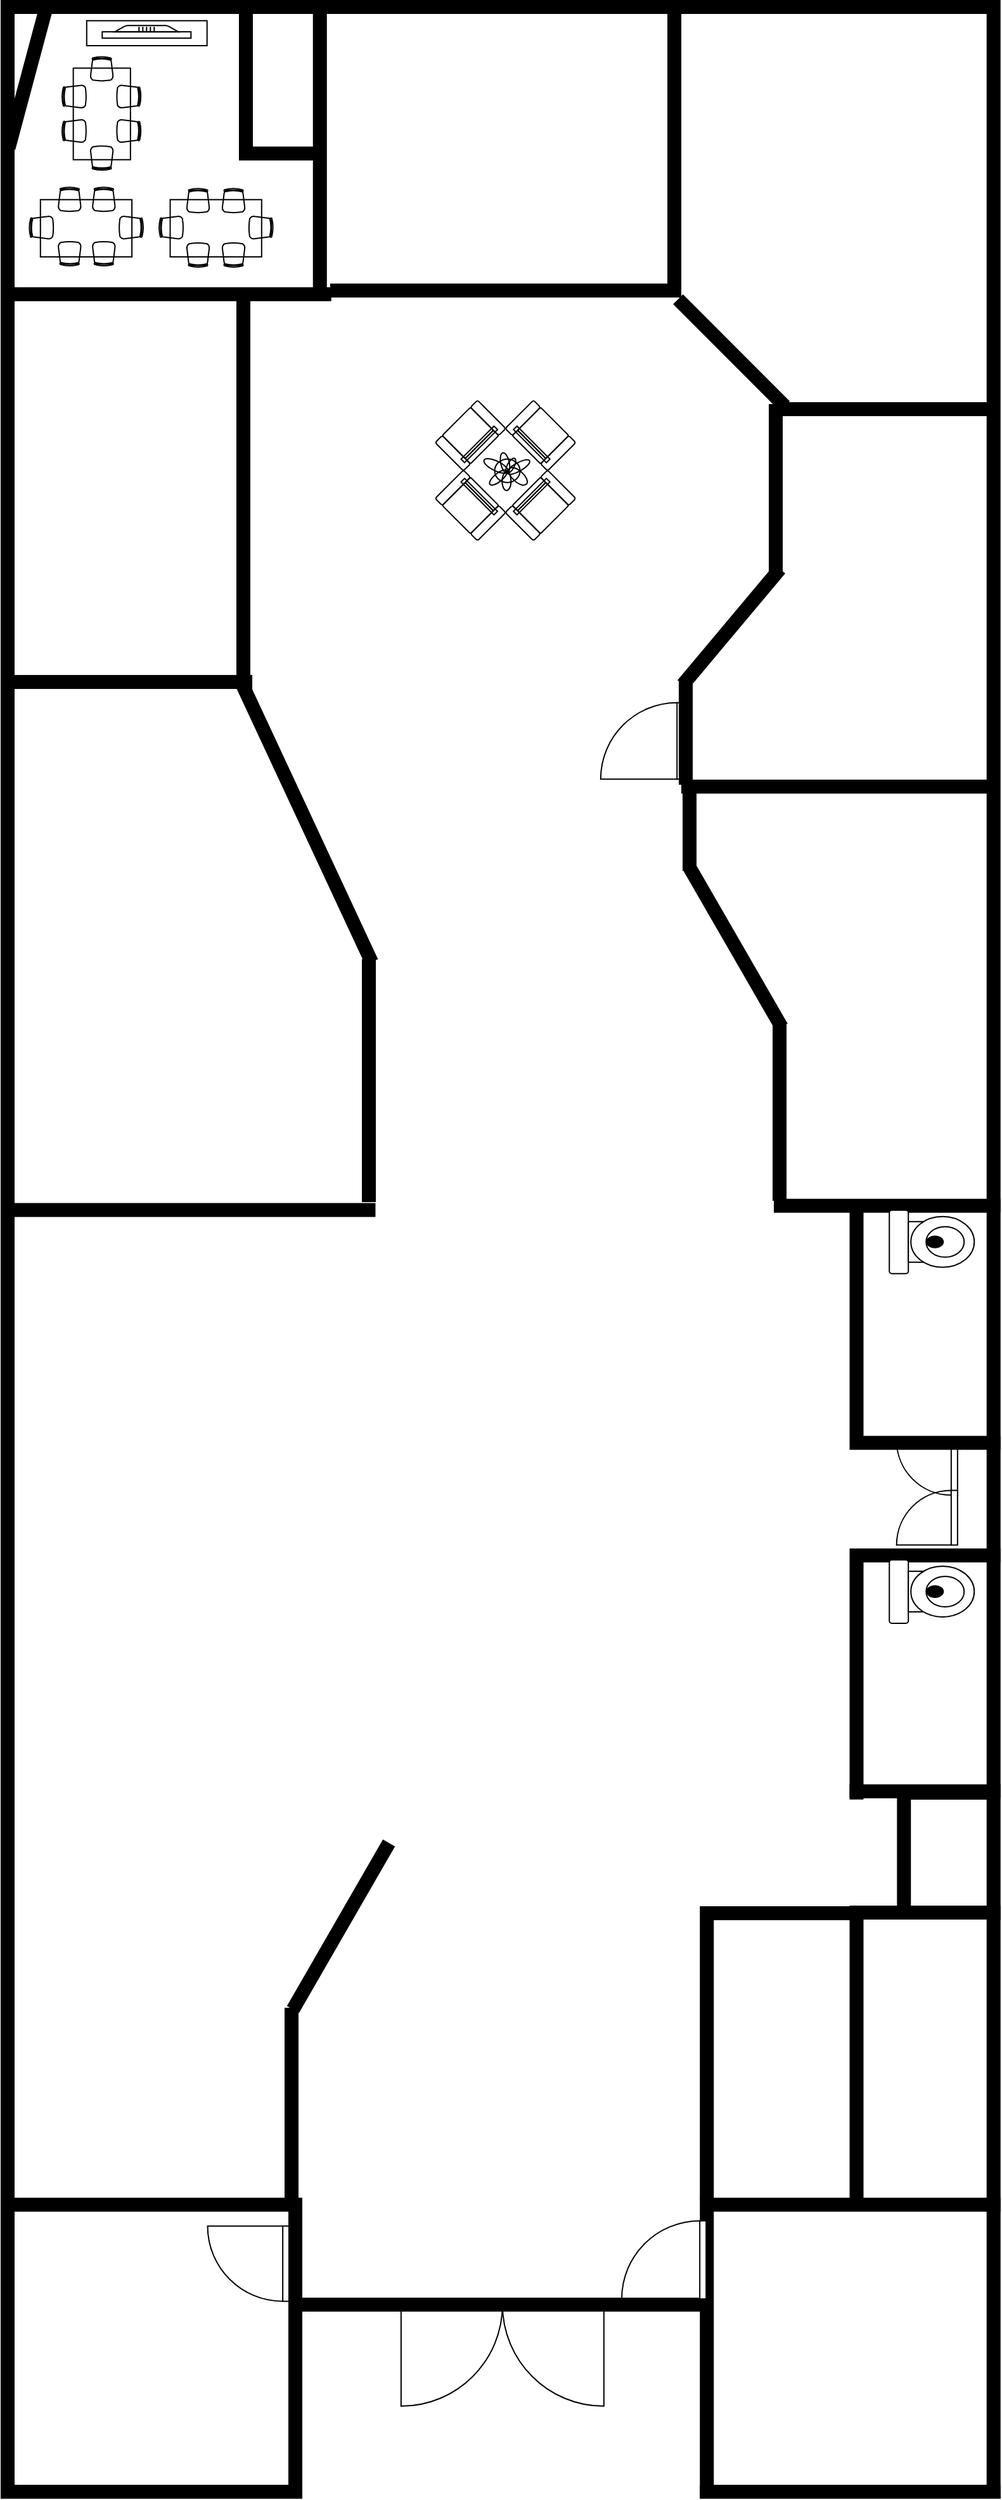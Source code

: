 <mxfile>
    <diagram id="dgVvvzZk0SjWQLnidcV5" name="Page-1">
        <mxGraphModel dx="3702" dy="3627" grid="0" gridSize="39.37" guides="0" tooltips="1" connect="0" arrows="0" fold="1" page="1" pageScale="1" pageWidth="827" pageHeight="1169" background="none" math="0" shadow="0">
            <root>
                <mxCell id="0"/>
                <mxCell id="1" parent="0"/>
                <mxCell id="N5z7B0Zgw7X8fARrvKfL-28" value="" style="verticalLabelPosition=bottom;html=1;verticalAlign=top;align=center;shape=mxgraph.floorplan.wall;fillColor=#000000;" vertex="1" parent="1">
                    <mxGeometry x="-1044" y="-1023.62" width="177.86" height="10" as="geometry"/>
                </mxCell>
                <mxCell id="N5z7B0Zgw7X8fARrvKfL-14" value="" style="verticalLabelPosition=bottom;html=1;verticalAlign=top;align=center;shape=mxgraph.floorplan.wallCorner;fillColor=#000000;" vertex="1" parent="1">
                    <mxGeometry x="-946.848" y="-561.022" width="78.74" height="100" as="geometry"/>
                </mxCell>
                <mxCell id="N5z7B0Zgw7X8fARrvKfL-12" value="" style="verticalLabelPosition=bottom;html=1;verticalAlign=top;align=center;shape=mxgraph.floorplan.wallCorner;fillColor=#000000;" vertex="1" parent="1">
                    <mxGeometry x="-984.25" y="-466.534" width="118.11" height="234.251" as="geometry"/>
                </mxCell>
                <mxCell id="lHgjmgHsNAgAAuu9DMxv-4" value="" style="verticalLabelPosition=bottom;html=1;verticalAlign=top;align=center;shape=mxgraph.floorplan.doorUneven;dx=0.5;fillColor=none;" parent="1" vertex="1">
                    <mxGeometry x="-1338.58" y="-157.48" width="160" height="85" as="geometry"/>
                </mxCell>
                <mxCell id="N5z7B0Zgw7X8fARrvKfL-1" value="" style="verticalLabelPosition=bottom;html=1;verticalAlign=top;align=center;shape=mxgraph.floorplan.wall;fillColor=#000000;direction=south;" parent="1" vertex="1">
                    <mxGeometry x="-1417.32" y="-118.11" height="100" as="geometry"/>
                </mxCell>
                <mxCell id="N5z7B0Zgw7X8fARrvKfL-4" value="" style="verticalLabelPosition=bottom;html=1;verticalAlign=top;align=center;shape=mxgraph.floorplan.wall;fillColor=#000000;" parent="1" vertex="1">
                    <mxGeometry x="-1654" y="-10" width="236.68" height="10" as="geometry"/>
                </mxCell>
                <mxCell id="N5z7B0Zgw7X8fARrvKfL-5" value="" style="verticalLabelPosition=bottom;html=1;verticalAlign=top;align=center;shape=mxgraph.floorplan.wall;fillColor=#000000;" parent="1" vertex="1">
                    <mxGeometry x="-1102.36" y="-10" width="236.22" height="10" as="geometry"/>
                </mxCell>
                <mxCell id="N5z7B0Zgw7X8fARrvKfL-6" value="" style="verticalLabelPosition=bottom;html=1;verticalAlign=top;align=center;shape=mxgraph.floorplan.wall;fillColor=#000000;" parent="1" vertex="1">
                    <mxGeometry x="-1417.32" y="-157.48" width="314.96" height="10" as="geometry"/>
                </mxCell>
                <mxCell id="lHgjmgHsNAgAAuu9DMxv-9" value="" style="verticalLabelPosition=bottom;html=1;verticalAlign=top;align=center;shape=mxgraph.floorplan.wallCorner;fillColor=#000000;direction=south;" parent="1" vertex="1">
                    <mxGeometry x="-1653.54" y="-236.22" width="236.54" height="236.22" as="geometry"/>
                </mxCell>
                <mxCell id="lHgjmgHsNAgAAuu9DMxv-10" value="" style="verticalLabelPosition=bottom;html=1;verticalAlign=top;align=center;shape=mxgraph.floorplan.wallCorner;fillColor=#000000;" parent="1" vertex="1">
                    <mxGeometry x="-1102.36" y="-236.22" width="236.22" height="236.22" as="geometry"/>
                </mxCell>
                <mxCell id="N5z7B0Zgw7X8fARrvKfL-9" value="" style="verticalLabelPosition=bottom;html=1;verticalAlign=top;align=center;shape=mxgraph.floorplan.doorRight;aspect=fixed;rotation=90;" vertex="1" parent="1">
                    <mxGeometry x="-1161.415" y="-220.472" width="61.58" height="65.42" as="geometry"/>
                </mxCell>
                <mxCell id="N5z7B0Zgw7X8fARrvKfL-10" value="" style="verticalLabelPosition=bottom;html=1;verticalAlign=top;align=center;shape=mxgraph.floorplan.wallCorner;fillColor=#000000;" parent="1" vertex="1">
                    <mxGeometry x="-1102.36" y="-466" width="124.36" height="229.78" as="geometry"/>
                </mxCell>
                <mxCell id="lHgjmgHsNAgAAuu9DMxv-13" value="" style="verticalLabelPosition=bottom;html=1;verticalAlign=top;align=center;shape=mxgraph.floorplan.wall;fillColor=#000000;" parent="1" vertex="1">
                    <mxGeometry x="-1394.005" y="-1745.004" width="275.59" height="10" as="geometry"/>
                </mxCell>
                <mxCell id="lHgjmgHsNAgAAuu9DMxv-15" value="" style="verticalLabelPosition=bottom;html=1;verticalAlign=top;align=center;shape=mxgraph.floorplan.wall;fillColor=#000000;rotation=0;" parent="1" vertex="1">
                    <mxGeometry x="-1117" y="-1354" width="246.53" height="10" as="geometry"/>
                </mxCell>
                <mxCell id="lHgjmgHsNAgAAuu9DMxv-14" value="" style="verticalLabelPosition=bottom;html=1;verticalAlign=top;align=center;shape=mxgraph.floorplan.wall;fillColor=#000000;direction=south;" parent="1" vertex="1">
                    <mxGeometry x="-1048" y="-1650" width="10" height="133" as="geometry"/>
                </mxCell>
                <mxCell id="lHgjmgHsNAgAAuu9DMxv-17" value="" style="verticalLabelPosition=bottom;html=1;verticalAlign=top;align=center;shape=mxgraph.floorplan.wall;fillColor=#000000;direction=south;rotation=90;" vertex="1" parent="1">
                    <mxGeometry x="-1526" y="-1864.0" width="10" height="253.78" as="geometry"/>
                </mxCell>
                <mxCell id="2" value="" style="verticalLabelPosition=bottom;html=1;verticalAlign=top;align=center;shape=mxgraph.floorplan.wall;fillColor=#000000;rotation=45;" vertex="1" parent="1">
                    <mxGeometry x="-1137" y="-1696" width="118.11" height="10" as="geometry"/>
                </mxCell>
                <mxCell id="3" value="" style="verticalLabelPosition=bottom;html=1;verticalAlign=top;align=center;shape=mxgraph.floorplan.wall;fillColor=#000000;direction=south;" vertex="1" parent="1">
                    <mxGeometry x="-1468" y="-1732" width="10" height="296.54" as="geometry"/>
                </mxCell>
                <mxCell id="lHgjmgHsNAgAAuu9DMxv-18" value="" style="verticalLabelPosition=bottom;html=1;verticalAlign=top;align=center;shape=mxgraph.floorplan.doorRight;aspect=fixed;fillColor=none;rotation=90;flipH=1;" vertex="1" parent="1">
                    <mxGeometry x="-1488.06" y="-216.26" width="59.28" height="62.99" as="geometry"/>
                </mxCell>
                <mxCell id="lHgjmgHsNAgAAuu9DMxv-16" value="" style="verticalLabelPosition=bottom;html=1;verticalAlign=top;align=center;shape=mxgraph.floorplan.wall;fillColor=#000000;direction=south;" vertex="1" parent="1">
                    <mxGeometry x="-1407.63" y="-1968" width="10" height="230" as="geometry"/>
                </mxCell>
                <mxCell id="6" value="" style="verticalLabelPosition=bottom;html=1;verticalAlign=top;align=center;shape=mxgraph.floorplan.wall;fillColor=#000000;rotation=0;" vertex="1" parent="1">
                    <mxGeometry x="-1643" y="-1436.46" width="186.53" height="10" as="geometry"/>
                </mxCell>
                <mxCell id="7" value="" style="verticalLabelPosition=bottom;html=1;verticalAlign=top;align=center;shape=mxgraph.floorplan.wall;fillColor=#000000;rotation=65;" vertex="1" parent="1">
                    <mxGeometry x="-1532" y="-1324.46" width="239" height="10" as="geometry"/>
                </mxCell>
                <mxCell id="8" value="" style="verticalLabelPosition=bottom;html=1;verticalAlign=top;align=center;shape=mxgraph.floorplan.wall;fillColor=#000000;direction=south;" vertex="1" parent="1">
                    <mxGeometry x="-1369" y="-1212.46" width="10" height="190.46" as="geometry"/>
                </mxCell>
                <mxCell id="9" value="" style="verticalLabelPosition=bottom;html=1;verticalAlign=top;align=center;shape=mxgraph.floorplan.doorRight;aspect=fixed;rotation=90;" vertex="1" parent="1">
                    <mxGeometry x="-1177.996" y="-1417" width="60.236" height="64.01" as="geometry"/>
                </mxCell>
                <mxCell id="10" value="" style="verticalLabelPosition=bottom;html=1;verticalAlign=top;align=center;shape=mxgraph.floorplan.wall;fillColor=#000000;direction=south;rotation=0;" vertex="1" parent="1">
                    <mxGeometry x="-1116" y="-1346" width="10" height="63" as="geometry"/>
                </mxCell>
                <mxCell id="11" value="" style="verticalLabelPosition=bottom;html=1;verticalAlign=top;align=center;shape=mxgraph.floorplan.wall;fillColor=#000000;rotation=60;" vertex="1" parent="1">
                    <mxGeometry x="-1147.67" y="-1227.88" width="145.34" height="10" as="geometry"/>
                </mxCell>
                <mxCell id="12" value="" style="verticalLabelPosition=bottom;html=1;verticalAlign=top;align=center;shape=mxgraph.floorplan.wall;fillColor=#000000;direction=south;rotation=90;" vertex="1" parent="1">
                    <mxGeometry x="-960" y="-1733" width="10" height="173" as="geometry"/>
                </mxCell>
                <mxCell id="lHgjmgHsNAgAAuu9DMxv-25" value="" style="group" connectable="0" vertex="1" parent="1">
                    <mxGeometry x="-1311.69" y="-1653.541" width="110.962" height="110.804" as="geometry"/>
                </mxCell>
                <mxCell id="lHgjmgHsNAgAAuu9DMxv-19" value="" style="verticalLabelPosition=bottom;html=1;verticalAlign=top;align=center;shape=mxgraph.floorplan.sofa;fillColor=none;rotation=-45;" vertex="1" parent="lHgjmgHsNAgAAuu9DMxv-25">
                    <mxGeometry x="59.49" y="67.211" width="47.25" height="31.5" as="geometry"/>
                </mxCell>
                <mxCell id="lHgjmgHsNAgAAuu9DMxv-20" value="" style="verticalLabelPosition=bottom;html=1;verticalAlign=top;align=center;shape=mxgraph.floorplan.plant;fillColor=none;" vertex="1" parent="lHgjmgHsNAgAAuu9DMxv-25">
                    <mxGeometry x="39.65" y="39.651" width="31.49" height="31.5" as="geometry"/>
                </mxCell>
                <mxCell id="lHgjmgHsNAgAAuu9DMxv-21" value="" style="verticalLabelPosition=bottom;html=1;verticalAlign=top;align=center;shape=mxgraph.floorplan.sofa;fillColor=none;rotation=45;" vertex="1" parent="lHgjmgHsNAgAAuu9DMxv-25">
                    <mxGeometry x="4.217" y="67.208" width="47.25" height="31.5" as="geometry"/>
                </mxCell>
                <mxCell id="lHgjmgHsNAgAAuu9DMxv-22" value="" style="verticalLabelPosition=bottom;html=1;verticalAlign=top;align=center;shape=mxgraph.floorplan.sofa;fillColor=none;rotation=-135;" vertex="1" parent="lHgjmgHsNAgAAuu9DMxv-25">
                    <mxGeometry x="59.494" y="12.095" width="47.25" height="31.5" as="geometry"/>
                </mxCell>
                <mxCell id="lHgjmgHsNAgAAuu9DMxv-23" value="" style="verticalLabelPosition=bottom;html=1;verticalAlign=top;align=center;shape=mxgraph.floorplan.sofa;fillColor=none;rotation=-225;" vertex="1" parent="lHgjmgHsNAgAAuu9DMxv-25">
                    <mxGeometry x="4.221" y="12.092" width="47.25" height="31.5" as="geometry"/>
                </mxCell>
                <mxCell id="15" value="" style="verticalLabelPosition=bottom;html=1;verticalAlign=top;align=center;shape=mxgraph.floorplan.wall;fillColor=#000000;direction=south;" vertex="1" parent="1">
                    <mxGeometry x="-1128.0" y="-1966" width="10" height="230" as="geometry"/>
                </mxCell>
                <mxCell id="lHgjmgHsNAgAAuu9DMxv-26" value="" style="verticalLabelPosition=bottom;html=1;verticalAlign=top;align=center;shape=mxgraph.floorplan.flat_tv;fillColor=none;" vertex="1" parent="1">
                    <mxGeometry x="-1574.34" y="-1948.93" width="70" height="10" as="geometry"/>
                </mxCell>
                <mxCell id="14" value="" style="verticalLabelPosition=bottom;html=1;verticalAlign=top;align=center;shape=mxgraph.floorplan.wall;fillColor=#000000;direction=south;rotation=0;" vertex="1" parent="1">
                    <mxGeometry x="-1045" y="-1163" width="10" height="140" as="geometry"/>
                </mxCell>
                <mxCell id="N5z7B0Zgw7X8fARrvKfL-29" value="" style="verticalLabelPosition=bottom;html=1;verticalAlign=top;align=center;shape=mxgraph.floorplan.doorLeft;aspect=fixed;rotation=90;" vertex="1" parent="1">
                    <mxGeometry x="-944" y="-835" width="43.08" height="45.77" as="geometry"/>
                </mxCell>
                <mxCell id="4" value="" style="verticalLabelPosition=bottom;html=1;verticalAlign=top;align=center;shape=mxgraph.floorplan.wall;fillColor=#000000;direction=south;rotation=40;" vertex="1" parent="1">
                    <mxGeometry x="-1083" y="-1534" width="10" height="118.11" as="geometry"/>
                </mxCell>
                <mxCell id="N5z7B0Zgw7X8fARrvKfL-32" value="" style="verticalLabelPosition=bottom;html=1;verticalAlign=top;align=center;shape=mxgraph.floorplan.doorRight;aspect=fixed;rotation=90;" vertex="1" parent="1">
                    <mxGeometry x="-944" y="-795.63" width="43.08" height="45.77" as="geometry"/>
                </mxCell>
                <mxCell id="N5z7B0Zgw7X8fARrvKfL-37" value="" style="verticalLabelPosition=bottom;html=1;verticalAlign=top;align=center;shape=mxgraph.floorplan.wallCorner;fillColor=#000000;direction=north" vertex="1" parent="1">
                    <mxGeometry x="-984.25" y="-1015" width="118.11" height="188.23" as="geometry"/>
                </mxCell>
                <mxCell id="5" value="" style="verticalLabelPosition=bottom;html=1;verticalAlign=top;align=center;shape=mxgraph.floorplan.wall;fillColor=#000000;direction=south;rotation=0;" vertex="1" parent="1">
                    <mxGeometry x="-1119" y="-1433" width="10" height="82" as="geometry"/>
                </mxCell>
                <mxCell id="lHgjmgHsNAgAAuu9DMxv-42" value="" style="group" connectable="0" vertex="1" parent="1">
                    <mxGeometry x="-1606.292" y="-1924.508" width="62.697" height="89.869" as="geometry"/>
                </mxCell>
                <mxCell id="lHgjmgHsNAgAAuu9DMxv-34" value="" style="verticalLabelPosition=bottom;html=1;verticalAlign=top;align=center;shape=mxgraph.floorplan.office_chair;shadow=0;fillColor=none;rotation=90;" vertex="1" parent="lHgjmgHsNAgAAuu9DMxv-42">
                    <mxGeometry x="43.981" y="21.904" width="18.04" height="19.393" as="geometry"/>
                </mxCell>
                <mxCell id="lHgjmgHsNAgAAuu9DMxv-35" value="" style="verticalLabelPosition=bottom;html=1;verticalAlign=top;align=center;shape=mxgraph.floorplan.office_chair;shadow=0;direction=west;fillColor=none;rotation=90;" vertex="1" parent="lHgjmgHsNAgAAuu9DMxv-42">
                    <mxGeometry x="0.677" y="21.904" width="18.04" height="19.393" as="geometry"/>
                </mxCell>
                <mxCell id="lHgjmgHsNAgAAuu9DMxv-36" value="" style="verticalLabelPosition=bottom;html=1;verticalAlign=top;align=center;shape=mxgraph.floorplan.office_chair;shadow=0;direction=north;fillColor=none;rotation=90;" vertex="1" parent="lHgjmgHsNAgAAuu9DMxv-42">
                    <mxGeometry x="21.904" y="0.677" width="19.393" height="18.04" as="geometry"/>
                </mxCell>
                <mxCell id="lHgjmgHsNAgAAuu9DMxv-37" value="" style="verticalLabelPosition=bottom;html=1;verticalAlign=top;align=center;shape=mxgraph.floorplan.office_chair;shadow=0;direction=south;fillColor=none;rotation=90;" vertex="1" parent="lHgjmgHsNAgAAuu9DMxv-42">
                    <mxGeometry x="21.904" y="71.153" width="19.393" height="18.04" as="geometry"/>
                </mxCell>
                <mxCell id="lHgjmgHsNAgAAuu9DMxv-38" value="" style="verticalLabelPosition=bottom;html=1;verticalAlign=top;align=center;shape=mxgraph.floorplan.office_chair;shadow=0;fillColor=none;rotation=90;" vertex="1" parent="lHgjmgHsNAgAAuu9DMxv-42">
                    <mxGeometry x="43.981" y="49.076" width="18.04" height="19.393" as="geometry"/>
                </mxCell>
                <mxCell id="lHgjmgHsNAgAAuu9DMxv-39" value="" style="verticalLabelPosition=bottom;html=1;verticalAlign=top;align=center;shape=mxgraph.floorplan.office_chair;shadow=0;direction=west;fillColor=none;rotation=90;" vertex="1" parent="lHgjmgHsNAgAAuu9DMxv-42">
                    <mxGeometry x="0.677" y="49.076" width="18.04" height="19.393" as="geometry"/>
                </mxCell>
                <mxCell id="lHgjmgHsNAgAAuu9DMxv-40" value="" style="shape=rect;shadow=0;fillColor=none;rotation=90;" vertex="1" parent="lHgjmgHsNAgAAuu9DMxv-42">
                    <mxGeometry x="-4.418" y="22.753" width="72.16" height="45.1" as="geometry"/>
                </mxCell>
                <mxCell id="lHgjmgHsNAgAAuu9DMxv-43" value="" style="group;rotation=90;" connectable="0" vertex="1" parent="1">
                    <mxGeometry x="-1618.105" y="-1834.641" width="62.697" height="89.869" as="geometry"/>
                </mxCell>
                <mxCell id="lHgjmgHsNAgAAuu9DMxv-44" value="" style="verticalLabelPosition=bottom;html=1;verticalAlign=top;align=center;shape=mxgraph.floorplan.office_chair;shadow=0;fillColor=none;rotation=180;" vertex="1" parent="lHgjmgHsNAgAAuu9DMxv-43">
                    <mxGeometry x="36" y="56" width="18.04" height="19.393" as="geometry"/>
                </mxCell>
                <mxCell id="lHgjmgHsNAgAAuu9DMxv-45" value="" style="verticalLabelPosition=bottom;html=1;verticalAlign=top;align=center;shape=mxgraph.floorplan.office_chair;shadow=0;direction=west;fillColor=none;rotation=180;" vertex="1" parent="lHgjmgHsNAgAAuu9DMxv-43">
                    <mxGeometry x="36" y="13" width="18.04" height="19.393" as="geometry"/>
                </mxCell>
                <mxCell id="lHgjmgHsNAgAAuu9DMxv-46" value="" style="verticalLabelPosition=bottom;html=1;verticalAlign=top;align=center;shape=mxgraph.floorplan.office_chair;shadow=0;direction=north;fillColor=none;rotation=180;" vertex="1" parent="lHgjmgHsNAgAAuu9DMxv-43">
                    <mxGeometry x="57" y="36" width="19.393" height="18.04" as="geometry"/>
                </mxCell>
                <mxCell id="lHgjmgHsNAgAAuu9DMxv-47" value="" style="verticalLabelPosition=bottom;html=1;verticalAlign=top;align=center;shape=mxgraph.floorplan.office_chair;shadow=0;direction=south;fillColor=none;rotation=180;" vertex="1" parent="lHgjmgHsNAgAAuu9DMxv-43">
                    <mxGeometry x="-14" y="36" width="19.393" height="18.04" as="geometry"/>
                </mxCell>
                <mxCell id="lHgjmgHsNAgAAuu9DMxv-48" value="" style="verticalLabelPosition=bottom;html=1;verticalAlign=top;align=center;shape=mxgraph.floorplan.office_chair;shadow=0;fillColor=none;rotation=180;" vertex="1" parent="lHgjmgHsNAgAAuu9DMxv-43">
                    <mxGeometry x="9" y="56" width="18.04" height="19.393" as="geometry"/>
                </mxCell>
                <mxCell id="lHgjmgHsNAgAAuu9DMxv-49" value="" style="verticalLabelPosition=bottom;html=1;verticalAlign=top;align=center;shape=mxgraph.floorplan.office_chair;shadow=0;direction=west;fillColor=none;rotation=180;" vertex="1" parent="lHgjmgHsNAgAAuu9DMxv-43">
                    <mxGeometry x="9" y="13" width="18.04" height="19.393" as="geometry"/>
                </mxCell>
                <mxCell id="lHgjmgHsNAgAAuu9DMxv-50" value="" style="shape=rect;shadow=0;fillColor=none;rotation=180;" vertex="1" parent="lHgjmgHsNAgAAuu9DMxv-43">
                    <mxGeometry x="-5" y="23" width="72.16" height="45.1" as="geometry"/>
                </mxCell>
                <mxCell id="lHgjmgHsNAgAAuu9DMxv-51" value="" style="group;rotation=90;" connectable="0" vertex="1" parent="1">
                    <mxGeometry x="-1515.748" y="-1834.644" width="62.697" height="89.869" as="geometry"/>
                </mxCell>
                <mxCell id="lHgjmgHsNAgAAuu9DMxv-52" value="" style="verticalLabelPosition=bottom;html=1;verticalAlign=top;align=center;shape=mxgraph.floorplan.office_chair;shadow=0;fillColor=none;rotation=180;" vertex="1" parent="lHgjmgHsNAgAAuu9DMxv-51">
                    <mxGeometry x="36" y="57" width="18.04" height="19.393" as="geometry"/>
                </mxCell>
                <mxCell id="lHgjmgHsNAgAAuu9DMxv-53" value="" style="verticalLabelPosition=bottom;html=1;verticalAlign=top;align=center;shape=mxgraph.floorplan.office_chair;shadow=0;direction=west;fillColor=none;rotation=180;" vertex="1" parent="lHgjmgHsNAgAAuu9DMxv-51">
                    <mxGeometry x="36" y="14" width="18.04" height="19.393" as="geometry"/>
                </mxCell>
                <mxCell id="lHgjmgHsNAgAAuu9DMxv-54" value="" style="verticalLabelPosition=bottom;html=1;verticalAlign=top;align=center;shape=mxgraph.floorplan.office_chair;shadow=0;direction=north;fillColor=none;rotation=180;" vertex="1" parent="lHgjmgHsNAgAAuu9DMxv-51">
                    <mxGeometry x="57" y="36" width="19.393" height="18.04" as="geometry"/>
                </mxCell>
                <mxCell id="lHgjmgHsNAgAAuu9DMxv-55" value="" style="verticalLabelPosition=bottom;html=1;verticalAlign=top;align=center;shape=mxgraph.floorplan.office_chair;shadow=0;direction=south;fillColor=none;rotation=180;" vertex="1" parent="lHgjmgHsNAgAAuu9DMxv-51">
                    <mxGeometry x="-14" y="36" width="19.393" height="18.04" as="geometry"/>
                </mxCell>
                <mxCell id="lHgjmgHsNAgAAuu9DMxv-56" value="" style="verticalLabelPosition=bottom;html=1;verticalAlign=top;align=center;shape=mxgraph.floorplan.office_chair;shadow=0;fillColor=none;rotation=180;" vertex="1" parent="lHgjmgHsNAgAAuu9DMxv-51">
                    <mxGeometry x="8" y="57" width="18.04" height="19.393" as="geometry"/>
                </mxCell>
                <mxCell id="lHgjmgHsNAgAAuu9DMxv-57" value="" style="verticalLabelPosition=bottom;html=1;verticalAlign=top;align=center;shape=mxgraph.floorplan.office_chair;shadow=0;direction=west;fillColor=none;rotation=180;" vertex="1" parent="lHgjmgHsNAgAAuu9DMxv-51">
                    <mxGeometry x="8" y="14" width="18.04" height="19.393" as="geometry"/>
                </mxCell>
                <mxCell id="lHgjmgHsNAgAAuu9DMxv-58" value="" style="shape=rect;shadow=0;fillColor=none;rotation=180;" vertex="1" parent="lHgjmgHsNAgAAuu9DMxv-51">
                    <mxGeometry x="-5" y="23" width="72.16" height="45.1" as="geometry"/>
                </mxCell>
                <mxCell id="lHgjmgHsNAgAAuu9DMxv-61" value="" style="verticalLabelPosition=bottom;html=1;verticalAlign=top;align=center;shape=mxgraph.floorplan.wall;fillColor=#000000;rotation=-75;" vertex="1" parent="1">
                    <mxGeometry x="-1691.01" y="-1913.65" width="115.75" height="10" as="geometry"/>
                </mxCell>
                <mxCell id="N5z7B0Zgw7X8fARrvKfL-40" value="" style="verticalLabelPosition=bottom;html=1;verticalAlign=top;align=center;shape=mxgraph.floorplan.wallCorner;fillColor=#000000;" vertex="1" parent="1">
                    <mxGeometry x="-984.25" y="-748.03" width="118.11" height="196.85" as="geometry"/>
                </mxCell>
                <mxCell id="N5z7B0Zgw7X8fARrvKfL-41" value="" style="verticalLabelPosition=bottom;html=1;verticalAlign=top;align=center;shape=mxgraph.floorplan.wall;fillColor=#000000;" vertex="1" parent="1">
                    <mxGeometry x="-984.25" y="-559.05" width="118.11" height="3.94" as="geometry"/>
                </mxCell>
                <mxCell id="lHgjmgHsNAgAAuu9DMxv-65" value="" style="rounded=0;whiteSpace=wrap;html=1;fillColor=none;" vertex="1" parent="1">
                    <mxGeometry x="-1586.61" y="-1952.68" width="94.95" height="19.68" as="geometry"/>
                </mxCell>
                <mxCell id="lHgjmgHsNAgAAuu9DMxv-66" value="" style="verticalLabelPosition=bottom;html=1;verticalAlign=top;align=center;shape=mxgraph.floorplan.wallCorner;fillColor=#000000;direction=north" vertex="1" parent="1">
                    <mxGeometry x="-1466" y="-1960.63" width="60.49" height="117.63" as="geometry"/>
                </mxCell>
                <mxCell id="N5z7B0Zgw7X8fARrvKfL-42" value="" style="verticalLabelPosition=bottom;html=1;verticalAlign=top;align=center;shape=mxgraph.floorplan.toilet;rotation=-90;" vertex="1" parent="1">
                    <mxGeometry x="-944.88" y="-1023.62" width="50" height="67" as="geometry"/>
                </mxCell>
                <mxCell id="N5z7B0Zgw7X8fARrvKfL-43" value="" style="verticalLabelPosition=bottom;html=1;verticalAlign=top;align=center;shape=mxgraph.floorplan.toilet;rotation=-90;" vertex="1" parent="1">
                    <mxGeometry x="-944.88" y="-748.03" width="50" height="67" as="geometry"/>
                </mxCell>
                <mxCell id="18" value="" style="verticalLabelPosition=bottom;html=1;verticalAlign=top;align=center;shape=mxgraph.floorplan.wall;fillColor=#000000;direction=south;rotation=90;" vertex="1" parent="1">
                    <mxGeometry x="-1506.27" y="-1157.27" width="10" height="284" as="geometry"/>
                </mxCell>
                <mxCell id="lHgjmgHsNAgAAuu9DMxv-6" value="" style="verticalLabelPosition=bottom;html=1;verticalAlign=top;align=center;shape=mxgraph.floorplan.wallU;fillColor=#000000;" parent="1" vertex="1">
                    <mxGeometry x="-1654" y="-1968.5" width="787.86" height="1968.5" as="geometry"/>
                </mxCell>
                <mxCell id="20" value="" style="verticalLabelPosition=bottom;html=1;verticalAlign=top;align=center;shape=mxgraph.floorplan.wall;fillColor=#000000;direction=south;" vertex="1" parent="1">
                    <mxGeometry x="-1430" y="-386" width="10" height="150.46" as="geometry"/>
                </mxCell>
                <mxCell id="21" value="" style="verticalLabelPosition=bottom;html=1;verticalAlign=top;align=center;shape=mxgraph.floorplan.wall;fillColor=#000000;direction=south;rotation=30;" vertex="1" parent="1">
                    <mxGeometry x="-1391" y="-526" width="10" height="150.46" as="geometry"/>
                </mxCell>
            </root>
        </mxGraphModel>
    </diagram>
    <diagram id="MxMM2ZLQTtX_V6MvIri_" name="Page-2">
        <mxGraphModel dx="987" dy="-524" grid="1" gridSize="39.37" guides="1" tooltips="1" connect="1" arrows="1" fold="1" page="1" pageScale="1" pageWidth="827" pageHeight="1169" math="0" shadow="0">
            <root>
                <mxCell id="ffA_Etb6vTMHdg227L38-0"/>
                <mxCell id="ffA_Etb6vTMHdg227L38-1" parent="ffA_Etb6vTMHdg227L38-0"/>
                <mxCell id="mL7MsT_7LjFGY1KXwdF9-1" value="" style="endArrow=none;html=1;entryX=1;entryY=0;entryDx=0;entryDy=0;" edge="1" parent="ffA_Etb6vTMHdg227L38-1">
                    <mxGeometry width="50" height="50" relative="1" as="geometry">
                        <mxPoint x="787.4" y="3137.5" as="sourcePoint"/>
                        <mxPoint x="787.4" y="1169.0" as="targetPoint"/>
                    </mxGeometry>
                </mxCell>
                <mxCell id="mL7MsT_7LjFGY1KXwdF9-2" value="" style="endArrow=none;html=1;entryX=1;entryY=1;entryDx=0;entryDy=0;" edge="1" parent="ffA_Etb6vTMHdg227L38-1">
                    <mxGeometry width="50" height="50" relative="1" as="geometry">
                        <mxPoint y="1169" as="sourcePoint"/>
                        <mxPoint x="787.4" y="1169.0" as="targetPoint"/>
                    </mxGeometry>
                </mxCell>
                <mxCell id="mL7MsT_7LjFGY1KXwdF9-4" value="" style="endArrow=none;html=1;entryX=1;entryY=0;entryDx=0;entryDy=0;" edge="1" parent="ffA_Etb6vTMHdg227L38-1">
                    <mxGeometry width="50" height="50" relative="1" as="geometry">
                        <mxPoint x="1.137e-13" y="3137.5" as="sourcePoint"/>
                        <mxPoint x="1.137e-13" y="1169.0" as="targetPoint"/>
                    </mxGeometry>
                </mxCell>
                <mxCell id="ixhq6OzW_BMrTT-YMufE-0" value="" style="endArrow=none;html=1;entryX=1;entryY=1;entryDx=0;entryDy=0;" edge="1" parent="ffA_Etb6vTMHdg227L38-1">
                    <mxGeometry width="50" height="50" relative="1" as="geometry">
                        <mxPoint x="-1.137e-13" y="3137" as="sourcePoint"/>
                        <mxPoint x="787.4" y="3137" as="targetPoint"/>
                    </mxGeometry>
                </mxCell>
                <mxCell id="ixhq6OzW_BMrTT-YMufE-2" value="" style="endArrow=none;html=1;" edge="1" parent="ffA_Etb6vTMHdg227L38-1">
                    <mxGeometry width="50" height="50" relative="1" as="geometry">
                        <mxPoint x="236.22" y="3120.86" as="sourcePoint"/>
                        <mxPoint x="236" y="2953" as="targetPoint"/>
                    </mxGeometry>
                </mxCell>
            </root>
        </mxGraphModel>
    </diagram>
    <diagram id="rui_AaWPb88O1QTdxJFX" name="Page-3">
        <mxGraphModel grid="1" gridSize="39.37" guides="1" tooltips="1" connect="1" arrows="1" page="1" fold="1" pageScale="1" pageWidth="827" pageHeight="1169" math="0" shadow="0">
            <root>
                <mxCell id="CVx9bORMIUTeYmwYEYSl-0"/>
                <mxCell id="CVx9bORMIUTeYmwYEYSl-1" parent="CVx9bORMIUTeYmwYEYSl-0"/>
                <mxCell id="CVx9bORMIUTeYmwYEYSl-2" value="" style="rounded=0;whiteSpace=wrap;html=1;fillColor=none;" vertex="1" parent="CVx9bORMIUTeYmwYEYSl-1">
                    <mxGeometry y="1169.0" width="787.4" height="1968.5" as="geometry"/>
                </mxCell>
            </root>
        </mxGraphModel>
    </diagram>
</mxfile>